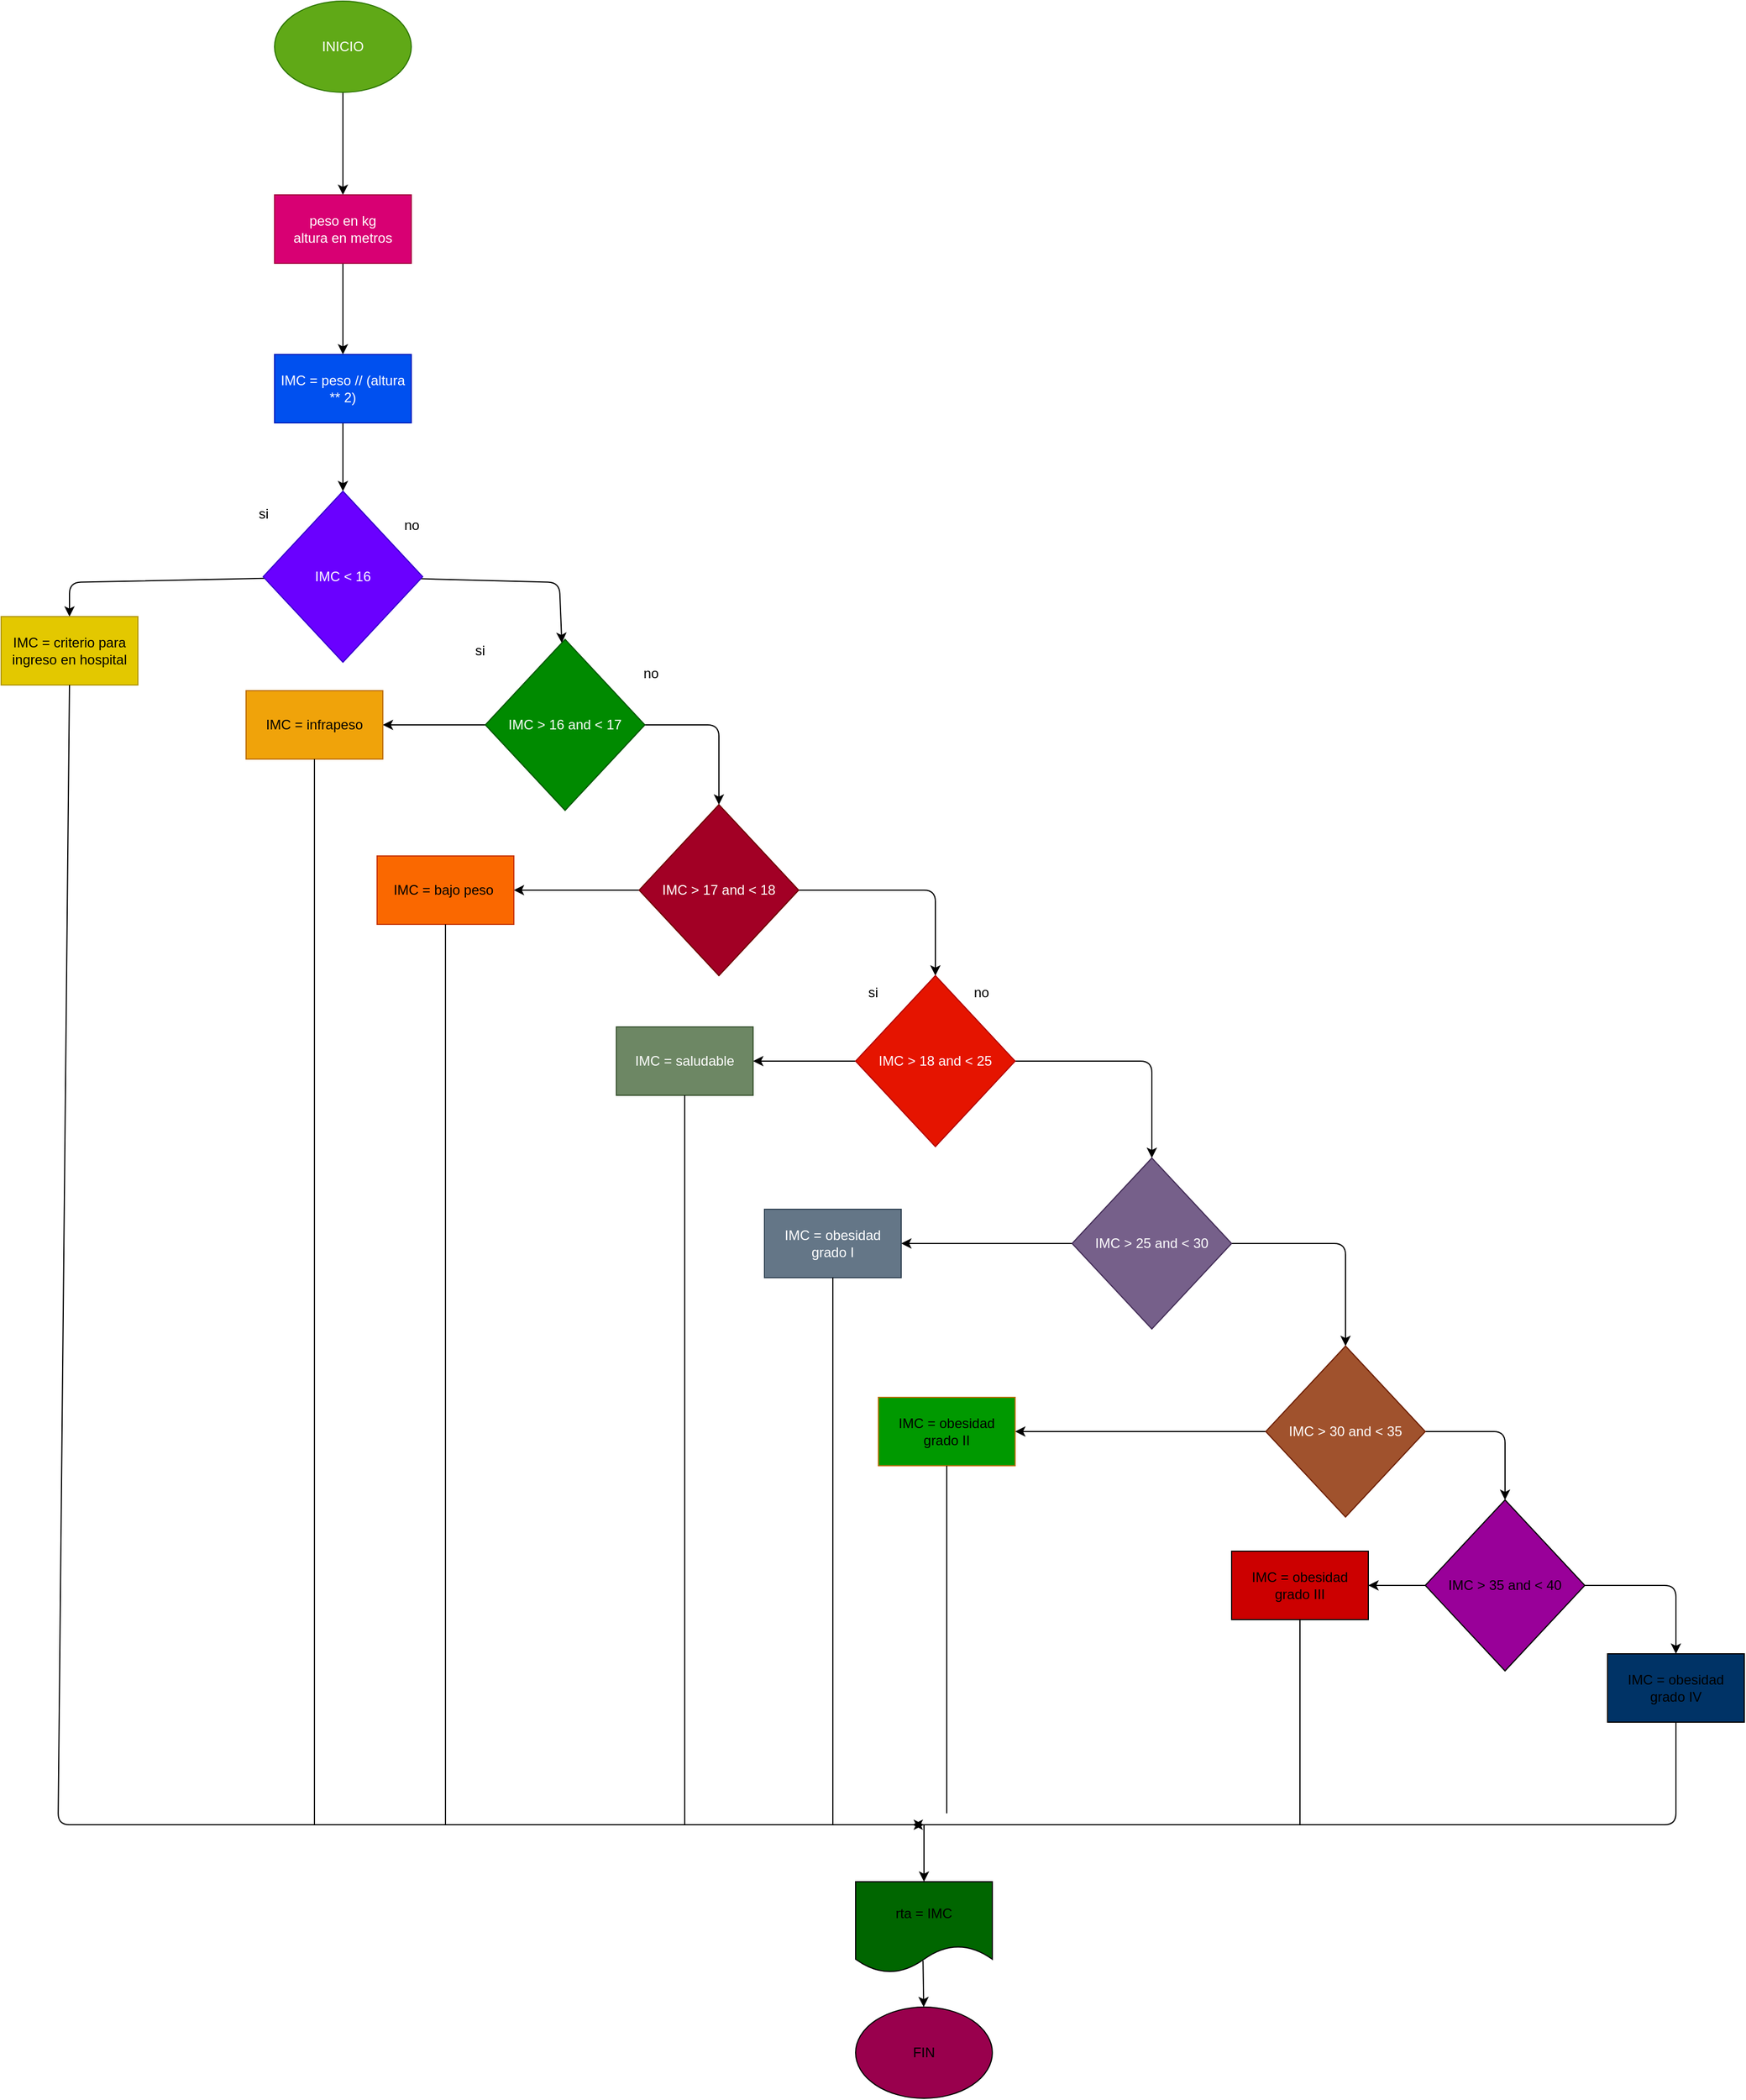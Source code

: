 <mxfile>
    <diagram id="9cggCTqmloD3suKF6ozq" name="Página-1">
        <mxGraphModel dx="1920" dy="1600" grid="1" gridSize="10" guides="1" tooltips="1" connect="1" arrows="1" fold="1" page="1" pageScale="1" pageWidth="850" pageHeight="1100" math="0" shadow="0">
            <root>
                <mxCell id="0"/>
                <mxCell id="1" parent="0"/>
                <mxCell id="4" value="" style="edgeStyle=none;html=1;" edge="1" parent="1" source="2" target="3">
                    <mxGeometry relative="1" as="geometry"/>
                </mxCell>
                <mxCell id="2" value="INICIO" style="ellipse;whiteSpace=wrap;html=1;fillColor=#60a917;fontColor=#ffffff;strokeColor=#2D7600;" vertex="1" parent="1">
                    <mxGeometry x="240" y="10" width="120" height="80" as="geometry"/>
                </mxCell>
                <mxCell id="6" value="" style="edgeStyle=none;html=1;" edge="1" parent="1" source="3" target="5">
                    <mxGeometry relative="1" as="geometry"/>
                </mxCell>
                <mxCell id="3" value="peso en kg&lt;br&gt;altura en metros" style="whiteSpace=wrap;html=1;fillColor=#d80073;fontColor=#ffffff;strokeColor=#A50040;" vertex="1" parent="1">
                    <mxGeometry x="240" y="180" width="120" height="60" as="geometry"/>
                </mxCell>
                <mxCell id="8" value="" style="edgeStyle=none;html=1;" edge="1" parent="1" source="5" target="7">
                    <mxGeometry relative="1" as="geometry"/>
                </mxCell>
                <mxCell id="5" value="IMC = peso // (altura ** 2)" style="whiteSpace=wrap;html=1;fillColor=#0050ef;fontColor=#ffffff;strokeColor=#001DBC;" vertex="1" parent="1">
                    <mxGeometry x="240" y="320" width="120" height="60" as="geometry"/>
                </mxCell>
                <mxCell id="10" value="" style="edgeStyle=none;html=1;" edge="1" parent="1" source="7" target="9">
                    <mxGeometry relative="1" as="geometry">
                        <Array as="points">
                            <mxPoint x="60" y="520"/>
                        </Array>
                    </mxGeometry>
                </mxCell>
                <mxCell id="14" value="" style="edgeStyle=none;html=1;" edge="1" parent="1" source="7" target="13">
                    <mxGeometry relative="1" as="geometry">
                        <Array as="points">
                            <mxPoint x="490" y="520"/>
                        </Array>
                    </mxGeometry>
                </mxCell>
                <mxCell id="7" value="IMC &amp;lt; 16" style="rhombus;whiteSpace=wrap;html=1;fillColor=#6a00ff;fontColor=#ffffff;strokeColor=#3700CC;" vertex="1" parent="1">
                    <mxGeometry x="230" y="440" width="140" height="150" as="geometry"/>
                </mxCell>
                <mxCell id="9" value="IMC = criterio para ingreso en hospital" style="whiteSpace=wrap;html=1;fillColor=#e3c800;fontColor=#000000;strokeColor=#B09500;" vertex="1" parent="1">
                    <mxGeometry y="550" width="120" height="60" as="geometry"/>
                </mxCell>
                <mxCell id="11" value="si" style="text;html=1;align=center;verticalAlign=middle;resizable=0;points=[];autosize=1;strokeColor=none;fillColor=none;" vertex="1" parent="1">
                    <mxGeometry x="215" y="445" width="30" height="30" as="geometry"/>
                </mxCell>
                <mxCell id="12" value="no" style="text;html=1;align=center;verticalAlign=middle;resizable=0;points=[];autosize=1;strokeColor=none;fillColor=none;" vertex="1" parent="1">
                    <mxGeometry x="340" y="455" width="40" height="30" as="geometry"/>
                </mxCell>
                <mxCell id="16" value="" style="edgeStyle=none;html=1;" edge="1" parent="1" source="13" target="15">
                    <mxGeometry relative="1" as="geometry"/>
                </mxCell>
                <mxCell id="18" value="" style="edgeStyle=none;html=1;" edge="1" parent="1" source="13" target="17">
                    <mxGeometry relative="1" as="geometry">
                        <Array as="points">
                            <mxPoint x="630" y="645"/>
                        </Array>
                    </mxGeometry>
                </mxCell>
                <mxCell id="13" value="IMC &amp;gt; 16 and &amp;lt; 17" style="rhombus;whiteSpace=wrap;html=1;fillColor=#008a00;fontColor=#ffffff;strokeColor=#005700;" vertex="1" parent="1">
                    <mxGeometry x="425" y="570" width="140" height="150" as="geometry"/>
                </mxCell>
                <mxCell id="15" value="IMC = infrapeso" style="whiteSpace=wrap;html=1;fillColor=#f0a30a;fontColor=#000000;strokeColor=#BD7000;" vertex="1" parent="1">
                    <mxGeometry x="215" y="615" width="120" height="60" as="geometry"/>
                </mxCell>
                <mxCell id="22" value="" style="edgeStyle=none;html=1;" edge="1" parent="1" source="17" target="21">
                    <mxGeometry relative="1" as="geometry"/>
                </mxCell>
                <mxCell id="24" value="" style="edgeStyle=none;html=1;exitX=1;exitY=0.5;exitDx=0;exitDy=0;" edge="1" parent="1" source="17" target="23">
                    <mxGeometry relative="1" as="geometry">
                        <mxPoint x="735" y="792" as="sourcePoint"/>
                        <Array as="points">
                            <mxPoint x="820" y="790"/>
                        </Array>
                    </mxGeometry>
                </mxCell>
                <mxCell id="17" value="IMC &amp;gt; 17 and &amp;lt; 18" style="rhombus;whiteSpace=wrap;html=1;fillColor=#a20025;fontColor=#ffffff;strokeColor=#6F0000;" vertex="1" parent="1">
                    <mxGeometry x="560" y="715" width="140" height="150" as="geometry"/>
                </mxCell>
                <mxCell id="19" value="si" style="text;html=1;align=center;verticalAlign=middle;resizable=0;points=[];autosize=1;strokeColor=none;fillColor=none;" vertex="1" parent="1">
                    <mxGeometry x="405" y="565" width="30" height="30" as="geometry"/>
                </mxCell>
                <mxCell id="20" value="no" style="text;html=1;align=center;verticalAlign=middle;resizable=0;points=[];autosize=1;strokeColor=none;fillColor=none;" vertex="1" parent="1">
                    <mxGeometry x="550" y="585" width="40" height="30" as="geometry"/>
                </mxCell>
                <mxCell id="21" value="IMC = bajo peso&amp;nbsp;" style="whiteSpace=wrap;html=1;fillColor=#fa6800;fontColor=#000000;strokeColor=#C73500;" vertex="1" parent="1">
                    <mxGeometry x="330" y="760" width="120" height="60" as="geometry"/>
                </mxCell>
                <mxCell id="28" value="" style="edgeStyle=none;html=1;" edge="1" parent="1" source="23" target="27">
                    <mxGeometry relative="1" as="geometry"/>
                </mxCell>
                <mxCell id="30" value="" style="edgeStyle=none;html=1;exitX=1;exitY=0.5;exitDx=0;exitDy=0;entryX=0.5;entryY=0;entryDx=0;entryDy=0;" edge="1" parent="1" source="23" target="29">
                    <mxGeometry relative="1" as="geometry">
                        <mxPoint x="938.231" y="928.895" as="sourcePoint"/>
                        <mxPoint x="1050" y="982" as="targetPoint"/>
                        <Array as="points">
                            <mxPoint x="1010" y="940"/>
                        </Array>
                    </mxGeometry>
                </mxCell>
                <mxCell id="23" value="IMC &amp;gt; 18 and &amp;lt; 25" style="rhombus;whiteSpace=wrap;html=1;fillColor=#e51400;fontColor=#ffffff;strokeColor=#B20000;" vertex="1" parent="1">
                    <mxGeometry x="750" y="865" width="140" height="150" as="geometry"/>
                </mxCell>
                <mxCell id="25" value="si" style="text;html=1;align=center;verticalAlign=middle;resizable=0;points=[];autosize=1;strokeColor=none;fillColor=none;" vertex="1" parent="1">
                    <mxGeometry x="750" y="865" width="30" height="30" as="geometry"/>
                </mxCell>
                <mxCell id="26" value="no" style="text;html=1;align=center;verticalAlign=middle;resizable=0;points=[];autosize=1;strokeColor=none;fillColor=none;" vertex="1" parent="1">
                    <mxGeometry x="840" y="865" width="40" height="30" as="geometry"/>
                </mxCell>
                <mxCell id="27" value="IMC = saludable" style="whiteSpace=wrap;html=1;fillColor=#6d8764;fontColor=#ffffff;strokeColor=#3A5431;" vertex="1" parent="1">
                    <mxGeometry x="540" y="910" width="120" height="60" as="geometry"/>
                </mxCell>
                <mxCell id="32" value="" style="edgeStyle=none;html=1;" edge="1" parent="1" source="29" target="31">
                    <mxGeometry relative="1" as="geometry"/>
                </mxCell>
                <mxCell id="34" value="" style="edgeStyle=none;html=1;" edge="1" parent="1" source="29" target="33">
                    <mxGeometry relative="1" as="geometry">
                        <Array as="points">
                            <mxPoint x="1180" y="1100"/>
                        </Array>
                    </mxGeometry>
                </mxCell>
                <mxCell id="29" value="IMC &amp;gt; 25 and &amp;lt; 30" style="rhombus;whiteSpace=wrap;html=1;fillColor=#76608a;fontColor=#ffffff;strokeColor=#432D57;" vertex="1" parent="1">
                    <mxGeometry x="940" y="1025" width="140" height="150" as="geometry"/>
                </mxCell>
                <mxCell id="31" value="IMC = obesidad grado I" style="whiteSpace=wrap;html=1;fillColor=#647687;fontColor=#ffffff;strokeColor=#314354;" vertex="1" parent="1">
                    <mxGeometry x="670" y="1070" width="120" height="60" as="geometry"/>
                </mxCell>
                <mxCell id="36" value="" style="edgeStyle=none;html=1;" edge="1" parent="1" source="33" target="35">
                    <mxGeometry relative="1" as="geometry"/>
                </mxCell>
                <mxCell id="39" value="" style="edgeStyle=none;html=1;" edge="1" parent="1" source="33" target="38">
                    <mxGeometry relative="1" as="geometry">
                        <Array as="points">
                            <mxPoint x="1320" y="1265"/>
                        </Array>
                    </mxGeometry>
                </mxCell>
                <mxCell id="33" value="IMC &amp;gt; 30 and &amp;lt; 35" style="rhombus;whiteSpace=wrap;html=1;fillColor=#a0522d;fontColor=#ffffff;strokeColor=#6D1F00;" vertex="1" parent="1">
                    <mxGeometry x="1110" y="1190" width="140" height="150" as="geometry"/>
                </mxCell>
                <mxCell id="35" value="IMC = obesidad grado II" style="whiteSpace=wrap;html=1;fillColor=#009900;fontColor=#000000;strokeColor=#BD7000;" vertex="1" parent="1">
                    <mxGeometry x="770" y="1235" width="120" height="60" as="geometry"/>
                </mxCell>
                <mxCell id="41" value="" style="edgeStyle=none;html=1;" edge="1" parent="1" source="38" target="40">
                    <mxGeometry relative="1" as="geometry"/>
                </mxCell>
                <mxCell id="44" value="" style="edgeStyle=none;html=1;" edge="1" parent="1" source="38" target="45">
                    <mxGeometry relative="1" as="geometry">
                        <mxPoint x="1470" y="1490.0" as="targetPoint"/>
                        <Array as="points">
                            <mxPoint x="1470" y="1400"/>
                        </Array>
                    </mxGeometry>
                </mxCell>
                <mxCell id="38" value="IMC &amp;gt; 35 and &amp;lt; 40" style="rhombus;whiteSpace=wrap;html=1;fillColor=#990099;" vertex="1" parent="1">
                    <mxGeometry x="1250" y="1325" width="140" height="150" as="geometry"/>
                </mxCell>
                <mxCell id="40" value="IMC = obesidad grado III" style="whiteSpace=wrap;html=1;fillColor=#CC0000;" vertex="1" parent="1">
                    <mxGeometry x="1080" y="1370" width="120" height="60" as="geometry"/>
                </mxCell>
                <mxCell id="45" value="IMC = obesidad grado IV" style="rounded=0;whiteSpace=wrap;html=1;fillColor=#003366;" vertex="1" parent="1">
                    <mxGeometry x="1410" y="1460.0" width="120" height="60" as="geometry"/>
                </mxCell>
                <mxCell id="46" value="" style="endArrow=classic;html=1;exitX=0.5;exitY=1;exitDx=0;exitDy=0;" edge="1" parent="1" source="9">
                    <mxGeometry width="50" height="50" relative="1" as="geometry">
                        <mxPoint x="650" y="1070" as="sourcePoint"/>
                        <mxPoint x="810" y="1610" as="targetPoint"/>
                        <Array as="points">
                            <mxPoint x="50" y="1610"/>
                        </Array>
                    </mxGeometry>
                </mxCell>
                <mxCell id="47" value="" style="endArrow=none;html=1;exitX=0.5;exitY=1;exitDx=0;exitDy=0;" edge="1" parent="1" source="15">
                    <mxGeometry width="50" height="50" relative="1" as="geometry">
                        <mxPoint x="650" y="1070" as="sourcePoint"/>
                        <mxPoint x="275" y="1610" as="targetPoint"/>
                    </mxGeometry>
                </mxCell>
                <mxCell id="48" value="" style="endArrow=none;html=1;exitX=0.5;exitY=1;exitDx=0;exitDy=0;" edge="1" parent="1" source="21">
                    <mxGeometry width="50" height="50" relative="1" as="geometry">
                        <mxPoint x="650" y="1070" as="sourcePoint"/>
                        <mxPoint x="390" y="1610" as="targetPoint"/>
                    </mxGeometry>
                </mxCell>
                <mxCell id="49" value="" style="endArrow=none;html=1;exitX=0.5;exitY=1;exitDx=0;exitDy=0;" edge="1" parent="1" source="27">
                    <mxGeometry width="50" height="50" relative="1" as="geometry">
                        <mxPoint x="650" y="1070" as="sourcePoint"/>
                        <mxPoint x="600" y="1610" as="targetPoint"/>
                    </mxGeometry>
                </mxCell>
                <mxCell id="50" value="" style="endArrow=none;html=1;exitX=0.5;exitY=1;exitDx=0;exitDy=0;" edge="1" parent="1" source="31">
                    <mxGeometry width="50" height="50" relative="1" as="geometry">
                        <mxPoint x="650" y="1380" as="sourcePoint"/>
                        <mxPoint x="730" y="1610" as="targetPoint"/>
                    </mxGeometry>
                </mxCell>
                <mxCell id="51" value="" style="endArrow=classic;html=1;exitX=0.5;exitY=1;exitDx=0;exitDy=0;" edge="1" parent="1" source="45">
                    <mxGeometry width="50" height="50" relative="1" as="geometry">
                        <mxPoint x="950" y="1380" as="sourcePoint"/>
                        <mxPoint x="800" y="1610" as="targetPoint"/>
                        <Array as="points">
                            <mxPoint x="1470" y="1610"/>
                        </Array>
                    </mxGeometry>
                </mxCell>
                <mxCell id="52" value="" style="endArrow=none;html=1;exitX=0.5;exitY=1;exitDx=0;exitDy=0;" edge="1" parent="1" source="35">
                    <mxGeometry width="50" height="50" relative="1" as="geometry">
                        <mxPoint x="950" y="1380" as="sourcePoint"/>
                        <mxPoint x="830" y="1600" as="targetPoint"/>
                    </mxGeometry>
                </mxCell>
                <mxCell id="53" value="" style="endArrow=none;html=1;exitX=0.5;exitY=1;exitDx=0;exitDy=0;" edge="1" parent="1" source="40">
                    <mxGeometry width="50" height="50" relative="1" as="geometry">
                        <mxPoint x="950" y="1380" as="sourcePoint"/>
                        <mxPoint x="1140" y="1610" as="targetPoint"/>
                    </mxGeometry>
                </mxCell>
                <mxCell id="56" value="" style="endArrow=classic;html=1;" edge="1" parent="1" target="57">
                    <mxGeometry width="50" height="50" relative="1" as="geometry">
                        <mxPoint x="810" y="1610" as="sourcePoint"/>
                        <mxPoint x="810" y="1700" as="targetPoint"/>
                    </mxGeometry>
                </mxCell>
                <mxCell id="57" value="rta = IMC" style="shape=document;whiteSpace=wrap;html=1;boundedLbl=1;fillColor=#006600;" vertex="1" parent="1">
                    <mxGeometry x="750" y="1660" width="120" height="80" as="geometry"/>
                </mxCell>
                <mxCell id="58" value="" style="endArrow=classic;html=1;exitX=0.493;exitY=0.865;exitDx=0;exitDy=0;exitPerimeter=0;" edge="1" parent="1" source="57" target="59">
                    <mxGeometry width="50" height="50" relative="1" as="geometry">
                        <mxPoint x="810" y="1810" as="sourcePoint"/>
                        <mxPoint x="810" y="1810" as="targetPoint"/>
                    </mxGeometry>
                </mxCell>
                <mxCell id="59" value="FIN" style="ellipse;whiteSpace=wrap;html=1;fillColor=#99004D;" vertex="1" parent="1">
                    <mxGeometry x="750" y="1770" width="120" height="80" as="geometry"/>
                </mxCell>
            </root>
        </mxGraphModel>
    </diagram>
</mxfile>